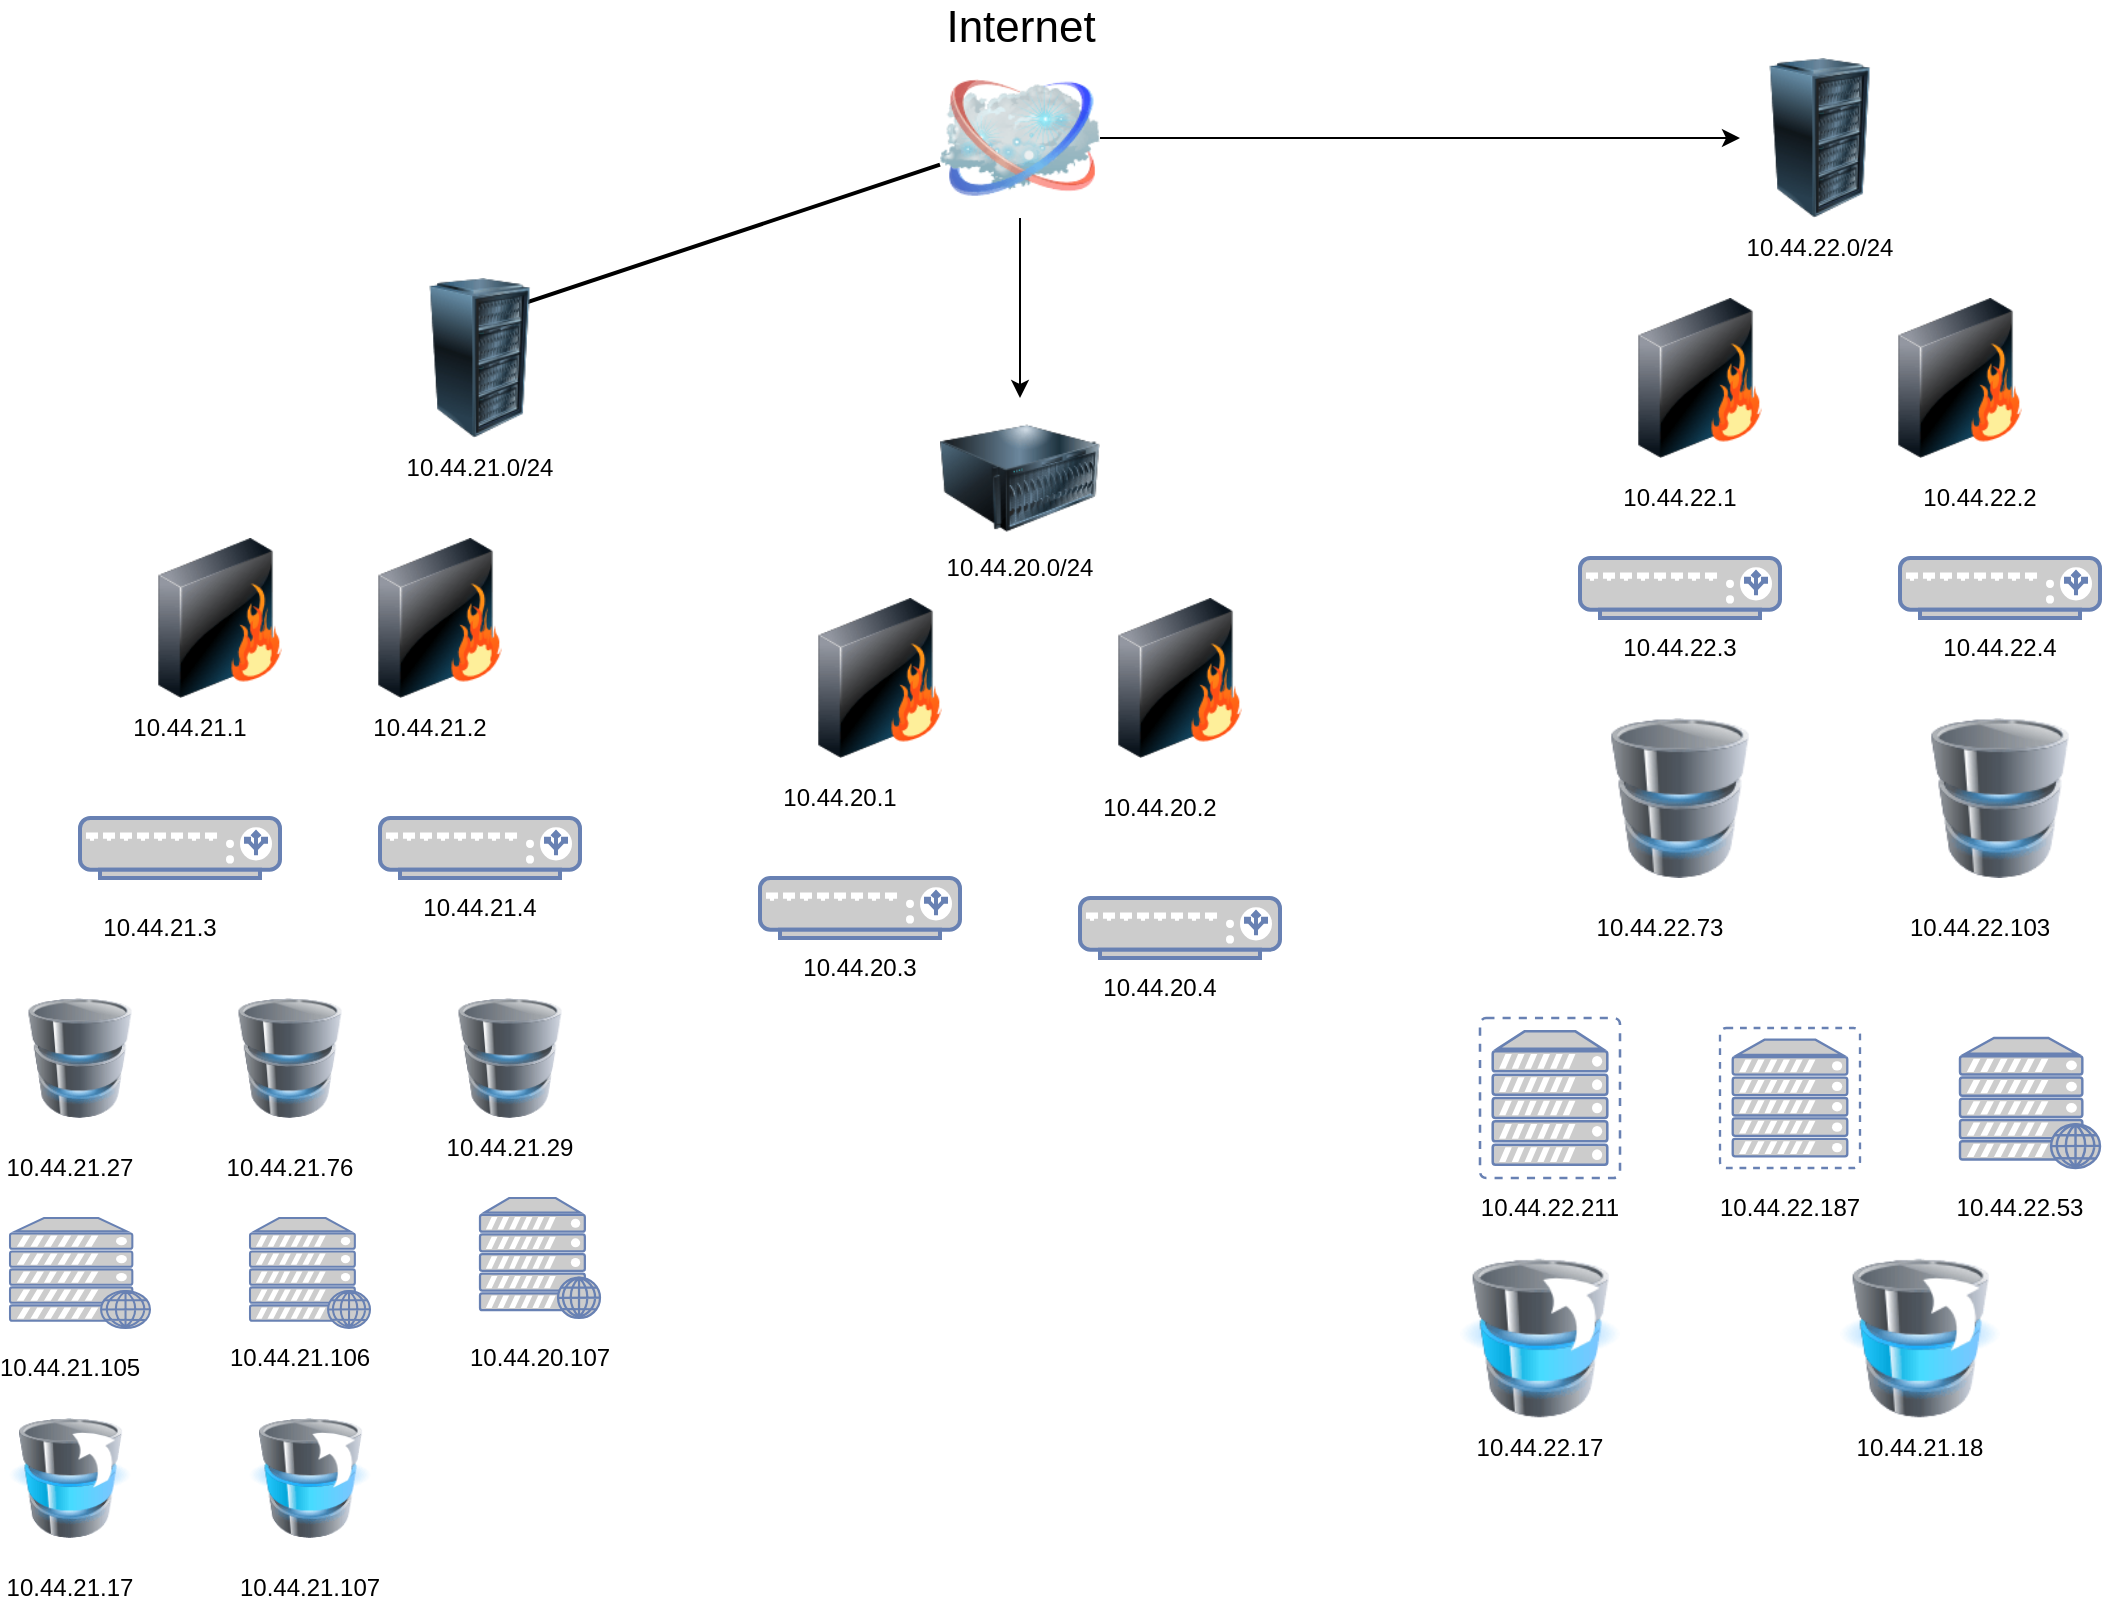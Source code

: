 <mxfile version="21.6.6" type="github">
  <diagram name="Page-1" id="55a83fd1-7818-8e21-69c5-c3457e3827bb">
    <mxGraphModel dx="1199" dy="954" grid="1" gridSize="10" guides="1" tooltips="1" connect="1" arrows="1" fold="1" page="1" pageScale="1" pageWidth="1100" pageHeight="850" background="none" math="0" shadow="0">
      <root>
        <mxCell id="0" />
        <mxCell id="1" parent="0" />
        <mxCell id="z33nc2aB1j3jtYtiSZTR-7" value="" style="edgeStyle=orthogonalEdgeStyle;rounded=0;orthogonalLoop=1;jettySize=auto;html=1;" edge="1" parent="1" source="69ecfefc5c41e42c-2" target="z33nc2aB1j3jtYtiSZTR-3">
          <mxGeometry relative="1" as="geometry" />
        </mxCell>
        <mxCell id="z33nc2aB1j3jtYtiSZTR-8" value="" style="edgeStyle=orthogonalEdgeStyle;rounded=0;orthogonalLoop=1;jettySize=auto;html=1;" edge="1" parent="1" source="69ecfefc5c41e42c-2" target="z33nc2aB1j3jtYtiSZTR-4">
          <mxGeometry relative="1" as="geometry" />
        </mxCell>
        <mxCell id="69ecfefc5c41e42c-2" value="Internet" style="image;html=1;labelBackgroundColor=#ffffff;image=img/lib/clip_art/networking/Cloud_128x128.png;rounded=1;shadow=0;comic=0;strokeWidth=2;fontSize=22;labelPosition=center;verticalLabelPosition=top;align=center;verticalAlign=bottom;" parent="1" vertex="1">
          <mxGeometry x="470" y="40" width="80" height="80" as="geometry" />
        </mxCell>
        <mxCell id="69ecfefc5c41e42c-19" style="edgeStyle=none;rounded=0;html=1;labelBackgroundColor=none;endArrow=none;strokeWidth=2;fontFamily=Verdana;fontSize=22" parent="1" target="69ecfefc5c41e42c-2" edge="1">
          <mxGeometry relative="1" as="geometry">
            <mxPoint x="250" y="166.667" as="sourcePoint" />
          </mxGeometry>
        </mxCell>
        <mxCell id="z33nc2aB1j3jtYtiSZTR-3" value="" style="image;html=1;image=img/lib/clip_art/computers/Server_128x128.png" vertex="1" parent="1">
          <mxGeometry x="470" y="210" width="80" height="80" as="geometry" />
        </mxCell>
        <mxCell id="z33nc2aB1j3jtYtiSZTR-4" value="" style="image;html=1;image=img/lib/clip_art/computers/Server_Rack_128x128.png" vertex="1" parent="1">
          <mxGeometry x="870" y="40" width="80" height="80" as="geometry" />
        </mxCell>
        <mxCell id="z33nc2aB1j3jtYtiSZTR-5" value="" style="image;html=1;image=img/lib/clip_art/computers/Server_Rack_128x128.png" vertex="1" parent="1">
          <mxGeometry x="200" y="150" width="80" height="80" as="geometry" />
        </mxCell>
        <mxCell id="z33nc2aB1j3jtYtiSZTR-9" value="10.44.21.0/24" style="text;strokeColor=none;align=center;fillColor=none;html=1;verticalAlign=middle;whiteSpace=wrap;rounded=0;" vertex="1" parent="1">
          <mxGeometry x="210" y="230" width="60" height="30" as="geometry" />
        </mxCell>
        <mxCell id="z33nc2aB1j3jtYtiSZTR-10" value="10.44.22.0/24" style="text;strokeColor=none;align=center;fillColor=none;html=1;verticalAlign=middle;whiteSpace=wrap;rounded=0;" vertex="1" parent="1">
          <mxGeometry x="880" y="120" width="60" height="30" as="geometry" />
        </mxCell>
        <mxCell id="z33nc2aB1j3jtYtiSZTR-11" value="10.44.20.0/24" style="text;strokeColor=none;align=center;fillColor=none;html=1;verticalAlign=middle;whiteSpace=wrap;rounded=0;" vertex="1" parent="1">
          <mxGeometry x="480" y="280" width="60" height="30" as="geometry" />
        </mxCell>
        <mxCell id="z33nc2aB1j3jtYtiSZTR-12" value="" style="image;html=1;image=img/lib/clip_art/networking/Firewall_128x128.png" vertex="1" parent="1">
          <mxGeometry x="400" y="310" width="80" height="80" as="geometry" />
        </mxCell>
        <mxCell id="z33nc2aB1j3jtYtiSZTR-13" value="" style="image;html=1;image=img/lib/clip_art/networking/Firewall_128x128.png" vertex="1" parent="1">
          <mxGeometry x="550" y="310" width="80" height="80" as="geometry" />
        </mxCell>
        <mxCell id="z33nc2aB1j3jtYtiSZTR-14" value="" style="image;html=1;image=img/lib/clip_art/networking/Firewall_128x128.png" vertex="1" parent="1">
          <mxGeometry x="70" y="280" width="80" height="80" as="geometry" />
        </mxCell>
        <mxCell id="z33nc2aB1j3jtYtiSZTR-15" value="" style="image;html=1;image=img/lib/clip_art/networking/Firewall_128x128.png" vertex="1" parent="1">
          <mxGeometry x="180" y="280" width="80" height="80" as="geometry" />
        </mxCell>
        <mxCell id="z33nc2aB1j3jtYtiSZTR-16" value="" style="image;html=1;image=img/lib/clip_art/networking/Firewall_128x128.png" vertex="1" parent="1">
          <mxGeometry x="810" y="160" width="80" height="80" as="geometry" />
        </mxCell>
        <mxCell id="z33nc2aB1j3jtYtiSZTR-17" value="" style="image;html=1;image=img/lib/clip_art/networking/Firewall_128x128.png" vertex="1" parent="1">
          <mxGeometry x="940" y="160" width="80" height="80" as="geometry" />
        </mxCell>
        <mxCell id="z33nc2aB1j3jtYtiSZTR-24" value="" style="image;html=1;image=img/lib/clip_art/computers/Database_128x128.png" vertex="1" parent="1">
          <mxGeometry x="10" y="510" width="60" height="60" as="geometry" />
        </mxCell>
        <mxCell id="z33nc2aB1j3jtYtiSZTR-25" value="" style="image;html=1;image=img/lib/clip_art/computers/Database_128x128.png" vertex="1" parent="1">
          <mxGeometry x="110" y="510" width="70" height="60" as="geometry" />
        </mxCell>
        <mxCell id="z33nc2aB1j3jtYtiSZTR-26" value="" style="image;html=1;image=img/lib/clip_art/computers/Database_128x128.png" vertex="1" parent="1">
          <mxGeometry x="220" y="510" width="70" height="60" as="geometry" />
        </mxCell>
        <mxCell id="z33nc2aB1j3jtYtiSZTR-28" value="" style="image;html=1;image=img/lib/clip_art/computers/Database_128x128.png" vertex="1" parent="1">
          <mxGeometry x="960" y="370" width="80" height="80" as="geometry" />
        </mxCell>
        <mxCell id="z33nc2aB1j3jtYtiSZTR-29" value="" style="fontColor=#0066CC;verticalAlign=top;verticalLabelPosition=bottom;labelPosition=center;align=center;html=1;outlineConnect=0;fillColor=#CCCCCC;strokeColor=#6881B3;gradientColor=none;gradientDirection=north;strokeWidth=2;shape=mxgraph.networks.load_balancer;" vertex="1" parent="1">
          <mxGeometry x="40" y="420" width="100" height="30" as="geometry" />
        </mxCell>
        <mxCell id="z33nc2aB1j3jtYtiSZTR-31" value="" style="fontColor=#0066CC;verticalAlign=top;verticalLabelPosition=bottom;labelPosition=center;align=center;html=1;outlineConnect=0;fillColor=#CCCCCC;strokeColor=#6881B3;gradientColor=none;gradientDirection=north;strokeWidth=2;shape=mxgraph.networks.load_balancer;" vertex="1" parent="1">
          <mxGeometry x="190" y="420" width="100" height="30" as="geometry" />
        </mxCell>
        <mxCell id="z33nc2aB1j3jtYtiSZTR-32" value="" style="fontColor=#0066CC;verticalAlign=top;verticalLabelPosition=bottom;labelPosition=center;align=center;html=1;outlineConnect=0;fillColor=#CCCCCC;strokeColor=#6881B3;gradientColor=none;gradientDirection=north;strokeWidth=2;shape=mxgraph.networks.load_balancer;" vertex="1" parent="1">
          <mxGeometry x="380" y="450" width="100" height="30" as="geometry" />
        </mxCell>
        <mxCell id="z33nc2aB1j3jtYtiSZTR-33" value="" style="fontColor=#0066CC;verticalAlign=top;verticalLabelPosition=bottom;labelPosition=center;align=center;html=1;outlineConnect=0;fillColor=#CCCCCC;strokeColor=#6881B3;gradientColor=none;gradientDirection=north;strokeWidth=2;shape=mxgraph.networks.load_balancer;" vertex="1" parent="1">
          <mxGeometry x="540" y="460" width="100" height="30" as="geometry" />
        </mxCell>
        <mxCell id="z33nc2aB1j3jtYtiSZTR-34" value="" style="image;html=1;image=img/lib/clip_art/computers/Database_128x128.png" vertex="1" parent="1">
          <mxGeometry x="800" y="370" width="80" height="80" as="geometry" />
        </mxCell>
        <mxCell id="z33nc2aB1j3jtYtiSZTR-35" value="" style="fontColor=#0066CC;verticalAlign=top;verticalLabelPosition=bottom;labelPosition=center;align=center;html=1;outlineConnect=0;fillColor=#CCCCCC;strokeColor=#6881B3;gradientColor=none;gradientDirection=north;strokeWidth=2;shape=mxgraph.networks.load_balancer;" vertex="1" parent="1">
          <mxGeometry x="790" y="290" width="100" height="30" as="geometry" />
        </mxCell>
        <mxCell id="z33nc2aB1j3jtYtiSZTR-36" value="" style="fontColor=#0066CC;verticalAlign=top;verticalLabelPosition=bottom;labelPosition=center;align=center;html=1;outlineConnect=0;fillColor=#CCCCCC;strokeColor=#6881B3;gradientColor=none;gradientDirection=north;strokeWidth=2;shape=mxgraph.networks.load_balancer;" vertex="1" parent="1">
          <mxGeometry x="950" y="290" width="100" height="30" as="geometry" />
        </mxCell>
        <mxCell id="z33nc2aB1j3jtYtiSZTR-37" value="" style="fontColor=#0066CC;verticalAlign=top;verticalLabelPosition=bottom;labelPosition=center;align=center;html=1;outlineConnect=0;fillColor=#CCCCCC;strokeColor=#6881B3;gradientColor=none;gradientDirection=north;strokeWidth=2;shape=mxgraph.networks.web_server;" vertex="1" parent="1">
          <mxGeometry x="5" y="620" width="70" height="55" as="geometry" />
        </mxCell>
        <mxCell id="z33nc2aB1j3jtYtiSZTR-38" value="" style="fontColor=#0066CC;verticalAlign=top;verticalLabelPosition=bottom;labelPosition=center;align=center;html=1;outlineConnect=0;fillColor=#CCCCCC;strokeColor=#6881B3;gradientColor=none;gradientDirection=north;strokeWidth=2;shape=mxgraph.networks.web_server;" vertex="1" parent="1">
          <mxGeometry x="125" y="620" width="60" height="55" as="geometry" />
        </mxCell>
        <mxCell id="z33nc2aB1j3jtYtiSZTR-39" value="" style="fontColor=#0066CC;verticalAlign=top;verticalLabelPosition=bottom;labelPosition=center;align=center;html=1;outlineConnect=0;fillColor=#CCCCCC;strokeColor=#6881B3;gradientColor=none;gradientDirection=north;strokeWidth=2;shape=mxgraph.networks.web_server;" vertex="1" parent="1">
          <mxGeometry x="240" y="610" width="60" height="60" as="geometry" />
        </mxCell>
        <mxCell id="z33nc2aB1j3jtYtiSZTR-40" value="" style="fontColor=#0066CC;verticalAlign=top;verticalLabelPosition=bottom;labelPosition=center;align=center;html=1;outlineConnect=0;fillColor=#CCCCCC;strokeColor=#6881B3;gradientColor=none;gradientDirection=north;strokeWidth=2;shape=mxgraph.networks.virtual_server;" vertex="1" parent="1">
          <mxGeometry x="860" y="525" width="70" height="70" as="geometry" />
        </mxCell>
        <mxCell id="z33nc2aB1j3jtYtiSZTR-41" value="" style="fontColor=#0066CC;verticalAlign=top;verticalLabelPosition=bottom;labelPosition=center;align=center;html=1;outlineConnect=0;fillColor=#CCCCCC;strokeColor=#6881B3;gradientColor=none;gradientDirection=north;strokeWidth=2;shape=mxgraph.networks.web_server;" vertex="1" parent="1">
          <mxGeometry x="980" y="530" width="70" height="65" as="geometry" />
        </mxCell>
        <mxCell id="z33nc2aB1j3jtYtiSZTR-42" value="" style="fontColor=#0066CC;verticalAlign=top;verticalLabelPosition=bottom;labelPosition=center;align=center;html=1;outlineConnect=0;fillColor=#CCCCCC;strokeColor=#6881B3;gradientColor=none;gradientDirection=north;strokeWidth=2;shape=mxgraph.networks.virtual_server;" vertex="1" parent="1">
          <mxGeometry x="740" y="520" width="70" height="80" as="geometry" />
        </mxCell>
        <mxCell id="z33nc2aB1j3jtYtiSZTR-43" value="" style="image;html=1;image=img/lib/clip_art/computers/Database_Move_Stack_128x128.png" vertex="1" parent="1">
          <mxGeometry y="720" width="70" height="60" as="geometry" />
        </mxCell>
        <mxCell id="z33nc2aB1j3jtYtiSZTR-44" value="" style="image;html=1;image=img/lib/clip_art/computers/Database_Move_Stack_128x128.png" vertex="1" parent="1">
          <mxGeometry x="120" y="720" width="70" height="60" as="geometry" />
        </mxCell>
        <mxCell id="z33nc2aB1j3jtYtiSZTR-46" value="" style="image;html=1;image=img/lib/clip_art/computers/Database_Move_Stack_128x128.png" vertex="1" parent="1">
          <mxGeometry x="730" y="640" width="80" height="80" as="geometry" />
        </mxCell>
        <mxCell id="z33nc2aB1j3jtYtiSZTR-47" value="" style="image;html=1;image=img/lib/clip_art/computers/Database_Move_Stack_128x128.png" vertex="1" parent="1">
          <mxGeometry x="920" y="640" width="80" height="80" as="geometry" />
        </mxCell>
        <mxCell id="z33nc2aB1j3jtYtiSZTR-48" value="10.44.21.1" style="text;strokeColor=none;align=center;fillColor=none;html=1;verticalAlign=middle;whiteSpace=wrap;rounded=0;" vertex="1" parent="1">
          <mxGeometry x="65" y="360" width="60" height="30" as="geometry" />
        </mxCell>
        <mxCell id="z33nc2aB1j3jtYtiSZTR-49" value="10.44.21.2" style="text;strokeColor=none;align=center;fillColor=none;html=1;verticalAlign=middle;whiteSpace=wrap;rounded=0;" vertex="1" parent="1">
          <mxGeometry x="185" y="360" width="60" height="30" as="geometry" />
        </mxCell>
        <mxCell id="z33nc2aB1j3jtYtiSZTR-50" value="10.44.20.1" style="text;strokeColor=none;align=center;fillColor=none;html=1;verticalAlign=middle;whiteSpace=wrap;rounded=0;" vertex="1" parent="1">
          <mxGeometry x="390" y="395" width="60" height="30" as="geometry" />
        </mxCell>
        <mxCell id="z33nc2aB1j3jtYtiSZTR-51" value="10.44.20.2" style="text;strokeColor=none;align=center;fillColor=none;html=1;verticalAlign=middle;whiteSpace=wrap;rounded=0;" vertex="1" parent="1">
          <mxGeometry x="550" y="400" width="60" height="30" as="geometry" />
        </mxCell>
        <mxCell id="z33nc2aB1j3jtYtiSZTR-52" value="10.44.22.1" style="text;strokeColor=none;align=center;fillColor=none;html=1;verticalAlign=middle;whiteSpace=wrap;rounded=0;" vertex="1" parent="1">
          <mxGeometry x="810" y="250" width="60" height="20" as="geometry" />
        </mxCell>
        <mxCell id="z33nc2aB1j3jtYtiSZTR-53" value="10.44.22.2" style="text;strokeColor=none;align=center;fillColor=none;html=1;verticalAlign=middle;whiteSpace=wrap;rounded=0;" vertex="1" parent="1">
          <mxGeometry x="960" y="245" width="60" height="30" as="geometry" />
        </mxCell>
        <mxCell id="z33nc2aB1j3jtYtiSZTR-54" value="10.44.21.3" style="text;strokeColor=none;align=center;fillColor=none;html=1;verticalAlign=middle;whiteSpace=wrap;rounded=0;" vertex="1" parent="1">
          <mxGeometry x="50" y="460" width="60" height="30" as="geometry" />
        </mxCell>
        <mxCell id="z33nc2aB1j3jtYtiSZTR-55" value="10.44.21.4" style="text;strokeColor=none;align=center;fillColor=none;html=1;verticalAlign=middle;whiteSpace=wrap;rounded=0;" vertex="1" parent="1">
          <mxGeometry x="210" y="450" width="60" height="30" as="geometry" />
        </mxCell>
        <mxCell id="z33nc2aB1j3jtYtiSZTR-56" value="10.44.20.3" style="text;strokeColor=none;align=center;fillColor=none;html=1;verticalAlign=middle;whiteSpace=wrap;rounded=0;" vertex="1" parent="1">
          <mxGeometry x="400" y="480" width="60" height="30" as="geometry" />
        </mxCell>
        <mxCell id="z33nc2aB1j3jtYtiSZTR-57" value="10.44.20.4" style="text;strokeColor=none;align=center;fillColor=none;html=1;verticalAlign=middle;whiteSpace=wrap;rounded=0;" vertex="1" parent="1">
          <mxGeometry x="550" y="490" width="60" height="30" as="geometry" />
        </mxCell>
        <mxCell id="z33nc2aB1j3jtYtiSZTR-58" value="10.44.22.3" style="text;strokeColor=none;align=center;fillColor=none;html=1;verticalAlign=middle;whiteSpace=wrap;rounded=0;" vertex="1" parent="1">
          <mxGeometry x="810" y="320" width="60" height="30" as="geometry" />
        </mxCell>
        <mxCell id="z33nc2aB1j3jtYtiSZTR-61" value="10.44.22.4" style="text;strokeColor=none;align=center;fillColor=none;html=1;verticalAlign=middle;whiteSpace=wrap;rounded=0;" vertex="1" parent="1">
          <mxGeometry x="970" y="320" width="60" height="30" as="geometry" />
        </mxCell>
        <mxCell id="z33nc2aB1j3jtYtiSZTR-62" value="10.44.21.27" style="text;strokeColor=none;align=center;fillColor=none;html=1;verticalAlign=middle;whiteSpace=wrap;rounded=0;" vertex="1" parent="1">
          <mxGeometry x="5" y="580" width="60" height="30" as="geometry" />
        </mxCell>
        <mxCell id="z33nc2aB1j3jtYtiSZTR-63" value="10.44.21.76" style="text;strokeColor=none;align=center;fillColor=none;html=1;verticalAlign=middle;whiteSpace=wrap;rounded=0;" vertex="1" parent="1">
          <mxGeometry x="115" y="580" width="60" height="30" as="geometry" />
        </mxCell>
        <mxCell id="z33nc2aB1j3jtYtiSZTR-64" value="10.44.21.29" style="text;strokeColor=none;align=center;fillColor=none;html=1;verticalAlign=middle;whiteSpace=wrap;rounded=0;" vertex="1" parent="1">
          <mxGeometry x="225" y="570" width="60" height="30" as="geometry" />
        </mxCell>
        <mxCell id="z33nc2aB1j3jtYtiSZTR-65" value="10.44.22.73" style="text;strokeColor=none;align=center;fillColor=none;html=1;verticalAlign=middle;whiteSpace=wrap;rounded=0;" vertex="1" parent="1">
          <mxGeometry x="800" y="460" width="60" height="30" as="geometry" />
        </mxCell>
        <mxCell id="z33nc2aB1j3jtYtiSZTR-66" value="10.44.22.103" style="text;strokeColor=none;align=center;fillColor=none;html=1;verticalAlign=middle;whiteSpace=wrap;rounded=0;" vertex="1" parent="1">
          <mxGeometry x="960" y="460" width="60" height="30" as="geometry" />
        </mxCell>
        <mxCell id="z33nc2aB1j3jtYtiSZTR-68" value="10.44.21.105" style="text;strokeColor=none;align=center;fillColor=none;html=1;verticalAlign=middle;whiteSpace=wrap;rounded=0;" vertex="1" parent="1">
          <mxGeometry x="5" y="680" width="60" height="30" as="geometry" />
        </mxCell>
        <mxCell id="z33nc2aB1j3jtYtiSZTR-69" value="10.44.21.106" style="text;strokeColor=none;align=center;fillColor=none;html=1;verticalAlign=middle;whiteSpace=wrap;rounded=0;" vertex="1" parent="1">
          <mxGeometry x="120" y="675" width="60" height="30" as="geometry" />
        </mxCell>
        <mxCell id="z33nc2aB1j3jtYtiSZTR-70" value="10.44.20.107" style="text;strokeColor=none;align=center;fillColor=none;html=1;verticalAlign=middle;whiteSpace=wrap;rounded=0;" vertex="1" parent="1">
          <mxGeometry x="240" y="675" width="60" height="30" as="geometry" />
        </mxCell>
        <mxCell id="z33nc2aB1j3jtYtiSZTR-71" value="10.44.22.211" style="text;strokeColor=none;align=center;fillColor=none;html=1;verticalAlign=middle;whiteSpace=wrap;rounded=0;" vertex="1" parent="1">
          <mxGeometry x="745" y="600" width="60" height="30" as="geometry" />
        </mxCell>
        <mxCell id="z33nc2aB1j3jtYtiSZTR-72" value="10.44.22.187" style="text;strokeColor=none;align=center;fillColor=none;html=1;verticalAlign=middle;whiteSpace=wrap;rounded=0;" vertex="1" parent="1">
          <mxGeometry x="865" y="600" width="60" height="30" as="geometry" />
        </mxCell>
        <mxCell id="z33nc2aB1j3jtYtiSZTR-73" value="10.44.22.53" style="text;strokeColor=none;align=center;fillColor=none;html=1;verticalAlign=middle;whiteSpace=wrap;rounded=0;" vertex="1" parent="1">
          <mxGeometry x="980" y="600" width="60" height="30" as="geometry" />
        </mxCell>
        <mxCell id="z33nc2aB1j3jtYtiSZTR-74" value="10.44.21.17" style="text;strokeColor=none;align=center;fillColor=none;html=1;verticalAlign=middle;whiteSpace=wrap;rounded=0;" vertex="1" parent="1">
          <mxGeometry x="5" y="790" width="60" height="30" as="geometry" />
        </mxCell>
        <mxCell id="z33nc2aB1j3jtYtiSZTR-75" value="10.44.21.107" style="text;strokeColor=none;align=center;fillColor=none;html=1;verticalAlign=middle;whiteSpace=wrap;rounded=0;" vertex="1" parent="1">
          <mxGeometry x="125" y="790" width="60" height="30" as="geometry" />
        </mxCell>
        <mxCell id="z33nc2aB1j3jtYtiSZTR-76" value="10.44.22.17" style="text;strokeColor=none;align=center;fillColor=none;html=1;verticalAlign=middle;whiteSpace=wrap;rounded=0;" vertex="1" parent="1">
          <mxGeometry x="740" y="720" width="60" height="30" as="geometry" />
        </mxCell>
        <mxCell id="z33nc2aB1j3jtYtiSZTR-77" value="10.44.21.18" style="text;strokeColor=none;align=center;fillColor=none;html=1;verticalAlign=middle;whiteSpace=wrap;rounded=0;" vertex="1" parent="1">
          <mxGeometry x="930" y="720" width="60" height="30" as="geometry" />
        </mxCell>
      </root>
    </mxGraphModel>
  </diagram>
</mxfile>
